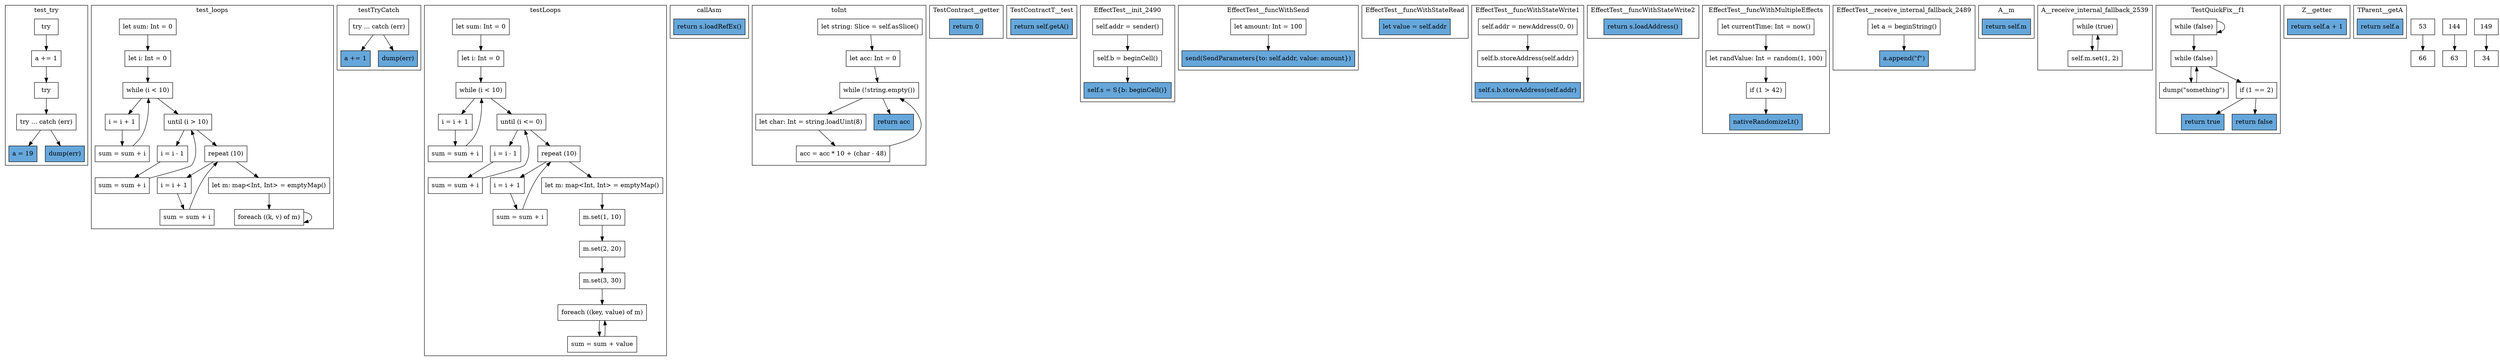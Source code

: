 digraph "syntax" {
    node [shape=box];
    subgraph "cluster_test_try" {
        label="test_try";
        "test_try_71" [label="try"];
        "test_try_72" [label="a += 1"];
        "test_try_73" [label="try"];
        "test_try_74" [label="try ... catch (err)"];
        "test_try_75" [label="a = 19",style=filled,fillcolor="#66A7DB"];
        "test_try_76" [label="dump(err)",style=filled,fillcolor="#66A7DB"];
        "test_try_71" -> "test_try_72";
        "test_try_72" -> "test_try_73";
        "test_try_73" -> "test_try_74";
        "test_try_74" -> "test_try_75";
        "test_try_74" -> "test_try_76";
    }
    subgraph "cluster_test_loops" {
        label="test_loops";
        "test_loops_77" [label="let sum: Int = 0"];
        "test_loops_78" [label="let i: Int = 0"];
        "test_loops_79" [label="while (i < 10)"];
        "test_loops_80" [label="i = i + 1"];
        "test_loops_81" [label="sum = sum + i"];
        "test_loops_82" [label="until (i > 10)"];
        "test_loops_83" [label="i = i - 1"];
        "test_loops_84" [label="sum = sum + i"];
        "test_loops_85" [label="repeat (10)"];
        "test_loops_86" [label="i = i + 1"];
        "test_loops_87" [label="sum = sum + i"];
        "test_loops_88" [label="let m: map<Int, Int> = emptyMap()"];
        "test_loops_89" [label="foreach ((k, v) of m)"];
        "test_loops_77" -> "test_loops_78";
        "test_loops_78" -> "test_loops_79";
        "test_loops_79" -> "test_loops_80";
        "test_loops_80" -> "test_loops_81";
        "test_loops_81" -> "test_loops_79";
        "test_loops_79" -> "test_loops_82";
        "test_loops_82" -> "test_loops_83";
        "test_loops_83" -> "test_loops_84";
        "test_loops_84" -> "test_loops_82";
        "test_loops_82" -> "test_loops_85";
        "test_loops_85" -> "test_loops_86";
        "test_loops_86" -> "test_loops_87";
        "test_loops_87" -> "test_loops_85";
        "test_loops_85" -> "test_loops_88";
        "test_loops_88" -> "test_loops_89";
        "test_loops_89" -> "test_loops_89";
    }
    subgraph "cluster_testTryCatch" {
        label="testTryCatch";
        "testTryCatch_90" [label="try ... catch (err)"];
        "testTryCatch_91" [label="a += 1",style=filled,fillcolor="#66A7DB"];
        "testTryCatch_92" [label="dump(err)",style=filled,fillcolor="#66A7DB"];
        "testTryCatch_90" -> "testTryCatch_91";
        "testTryCatch_90" -> "testTryCatch_92";
    }
    subgraph "cluster_testLoops" {
        label="testLoops";
        "testLoops_93" [label="let sum: Int = 0"];
        "testLoops_94" [label="let i: Int = 0"];
        "testLoops_95" [label="while (i < 10)"];
        "testLoops_96" [label="i = i + 1"];
        "testLoops_97" [label="sum = sum + i"];
        "testLoops_98" [label="until (i <= 0)"];
        "testLoops_99" [label="i = i - 1"];
        "testLoops_100" [label="sum = sum + i"];
        "testLoops_101" [label="repeat (10)"];
        "testLoops_102" [label="i = i + 1"];
        "testLoops_103" [label="sum = sum + i"];
        "testLoops_104" [label="let m: map<Int, Int> = emptyMap()"];
        "testLoops_105" [label="m.set(1, 10)"];
        "testLoops_106" [label="m.set(2, 20)"];
        "testLoops_107" [label="m.set(3, 30)"];
        "testLoops_108" [label="foreach ((key, value) of m)"];
        "testLoops_109" [label="sum = sum + value"];
        "testLoops_93" -> "testLoops_94";
        "testLoops_94" -> "testLoops_95";
        "testLoops_95" -> "testLoops_96";
        "testLoops_96" -> "testLoops_97";
        "testLoops_97" -> "testLoops_95";
        "testLoops_95" -> "testLoops_98";
        "testLoops_98" -> "testLoops_99";
        "testLoops_99" -> "testLoops_100";
        "testLoops_100" -> "testLoops_98";
        "testLoops_98" -> "testLoops_101";
        "testLoops_101" -> "testLoops_102";
        "testLoops_102" -> "testLoops_103";
        "testLoops_103" -> "testLoops_101";
        "testLoops_101" -> "testLoops_104";
        "testLoops_104" -> "testLoops_105";
        "testLoops_105" -> "testLoops_106";
        "testLoops_106" -> "testLoops_107";
        "testLoops_107" -> "testLoops_108";
        "testLoops_108" -> "testLoops_109";
        "testLoops_109" -> "testLoops_108";
    }
    subgraph "cluster_callAsm" {
        label="callAsm";
        "callAsm_110" [label="return s.loadRefEx()",style=filled,fillcolor="#66A7DB"];
    }
    subgraph "cluster_toInt" {
        label="toInt";
        "toInt_111" [label="let string: Slice = self.asSlice()"];
        "toInt_112" [label="let acc: Int = 0"];
        "toInt_113" [label="while (!string.empty())"];
        "toInt_114" [label="let char: Int = string.loadUint(8)"];
        "toInt_115" [label="acc = acc * 10 + (char - 48)"];
        "toInt_116" [label="return acc",style=filled,fillcolor="#66A7DB"];
        "toInt_111" -> "toInt_112";
        "toInt_112" -> "toInt_113";
        "toInt_113" -> "toInt_114";
        "toInt_114" -> "toInt_115";
        "toInt_115" -> "toInt_113";
        "toInt_113" -> "toInt_116";
    }
    subgraph "cluster_TestContract__getter" {
        label="TestContract__getter";
        "TestContract__getter_134" [label="return 0",style=filled,fillcolor="#66A7DB"];
    }
    subgraph "cluster_TestContractF__test" {
        label="TestContractF__test";
    }
    subgraph "cluster_TestContractT__test" {
        label="TestContractT__test";
        "TestContractT__test_137" [label="return self.getA()",style=filled,fillcolor="#66A7DB"];
    }
    subgraph "cluster_TestContractT__receive_external_fallback_2166" {
        label="TestContractT__receive_external_fallback_2166";
    }
    subgraph "cluster_EffectTest__init_2490" {
        label="EffectTest__init_2490";
        "EffectTest__init_2490_138" [label="self.addr = sender()"];
        "EffectTest__init_2490_139" [label="self.b = beginCell()"];
        "EffectTest__init_2490_140" [label="self.s = S{b: beginCell()}",style=filled,fillcolor="#66A7DB"];
        "EffectTest__init_2490_138" -> "EffectTest__init_2490_139";
        "EffectTest__init_2490_139" -> "EffectTest__init_2490_140";
    }
    subgraph "cluster_EffectTest__funcWithSend" {
        label="EffectTest__funcWithSend";
        "EffectTest__funcWithSend_141" [label="let amount: Int = 100"];
        "EffectTest__funcWithSend_142" [label="send(SendParameters{to: self.addr, value: amount})",style=filled,fillcolor="#66A7DB"];
        "EffectTest__funcWithSend_141" -> "EffectTest__funcWithSend_142";
    }
    subgraph "cluster_EffectTest__funcWithStateRead" {
        label="EffectTest__funcWithStateRead";
        "EffectTest__funcWithStateRead_143" [label="let value = self.addr",style=filled,fillcolor="#66A7DB"];
    }
    subgraph "cluster_EffectTest__funcWithStateWrite1" {
        label="EffectTest__funcWithStateWrite1";
        "EffectTest__funcWithStateWrite1_144" [label="self.addr = newAddress(0, 0)"];
        "EffectTest__funcWithStateWrite1_145" [label="self.b.storeAddress(self.addr)"];
        "EffectTest__funcWithStateWrite1_146" [label="self.s.b.storeAddress(self.addr)",style=filled,fillcolor="#66A7DB"];
        "EffectTest__funcWithStateWrite1_144" -> "EffectTest__funcWithStateWrite1_145";
        "EffectTest__funcWithStateWrite1_145" -> "EffectTest__funcWithStateWrite1_146";
    }
    subgraph "cluster_EffectTest__funcWithStateWrite2" {
        label="EffectTest__funcWithStateWrite2";
        "EffectTest__funcWithStateWrite2_147" [label="return s.loadAddress()",style=filled,fillcolor="#66A7DB"];
    }
    subgraph "cluster_EffectTest__funcWithMultipleEffects" {
        label="EffectTest__funcWithMultipleEffects";
        "EffectTest__funcWithMultipleEffects_148" [label="let currentTime: Int = now()"];
        "EffectTest__funcWithMultipleEffects_149" [label="let randValue: Int = random(1, 100)"];
        "EffectTest__funcWithMultipleEffects_150" [label="if (1 > 42)"];
        "EffectTest__funcWithMultipleEffects_151" [label="nativeRandomizeLt()",style=filled,fillcolor="#66A7DB"];
        "EffectTest__funcWithMultipleEffects_148" -> "EffectTest__funcWithMultipleEffects_149";
        "EffectTest__funcWithMultipleEffects_149" -> "EffectTest__funcWithMultipleEffects_150";
        "EffectTest__funcWithMultipleEffects_150" -> "EffectTest__funcWithMultipleEffects_151";
    }
    subgraph "cluster_EffectTest__receive_internal_fallback_2489" {
        label="EffectTest__receive_internal_fallback_2489";
        "EffectTest__receive_internal_fallback_2489_152" [label="let a = beginString()"];
        "EffectTest__receive_internal_fallback_2489_153" [label="a.append(\"f\")",style=filled,fillcolor="#66A7DB"];
        "EffectTest__receive_internal_fallback_2489_152" -> "EffectTest__receive_internal_fallback_2489_153";
    }
    subgraph "cluster_A__m" {
        label="A__m";
        "A__m_154" [label="return self.m",style=filled,fillcolor="#66A7DB"];
    }
    subgraph "cluster_A__receive_internal_fallback_2539" {
        label="A__receive_internal_fallback_2539";
        "A__receive_internal_fallback_2539_155" [label="while (true)"];
        "A__receive_internal_fallback_2539_156" [label="self.m.set(1, 2)"];
        "A__receive_internal_fallback_2539_155" -> "A__receive_internal_fallback_2539_156";
        "A__receive_internal_fallback_2539_156" -> "A__receive_internal_fallback_2539_155";
    }
    subgraph "cluster_ContractParams__receive_internal_fallback_2593" {
        label="ContractParams__receive_internal_fallback_2593";
    }
    subgraph "cluster_TestQuickFix__f1" {
        label="TestQuickFix__f1";
        "TestQuickFix__f1_157" [label="while (false)"];
        "TestQuickFix__f1_158" [label="while (false)"];
        "TestQuickFix__f1_159" [label="dump(\"something\")"];
        "TestQuickFix__f1_160" [label="if (1 == 2)"];
        "TestQuickFix__f1_161" [label="return true",style=filled,fillcolor="#66A7DB"];
        "TestQuickFix__f1_162" [label="return false",style=filled,fillcolor="#66A7DB"];
        "TestQuickFix__f1_157" -> "TestQuickFix__f1_157";
        "TestQuickFix__f1_157" -> "TestQuickFix__f1_158";
        "TestQuickFix__f1_158" -> "TestQuickFix__f1_159";
        "TestQuickFix__f1_159" -> "TestQuickFix__f1_158";
        "TestQuickFix__f1_158" -> "TestQuickFix__f1_160";
        "TestQuickFix__f1_160" -> "TestQuickFix__f1_161";
        "TestQuickFix__f1_160" -> "TestQuickFix__f1_162";
    }
    subgraph "cluster_Z__getter" {
        label="Z__getter";
        "Z__getter_135" [label="return self.a + 1",style=filled,fillcolor="#66A7DB"];
    }
    subgraph "cluster_TParent__getA" {
        label="TParent__getA";
        "TParent__getA_136" [label="return self.a",style=filled,fillcolor="#66A7DB"];
    }
"53" -> "66";
"144" -> "63";
"149" -> "34";
}
